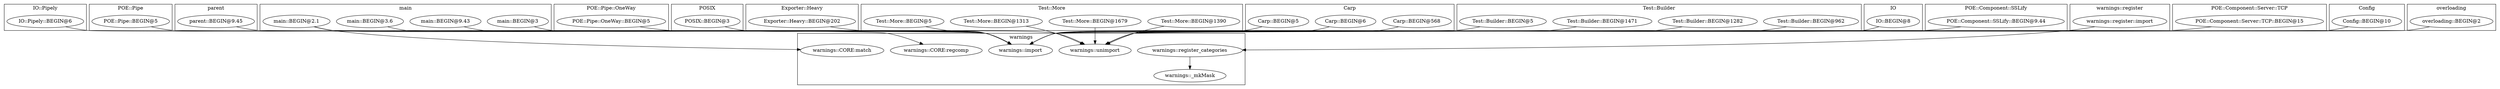 digraph {
graph [overlap=false]
subgraph cluster_IO_Pipely {
	label="IO::Pipely";
	"IO::Pipely::BEGIN@6";
}
subgraph cluster_POE_Pipe {
	label="POE::Pipe";
	"POE::Pipe::BEGIN@5";
}
subgraph cluster_parent {
	label="parent";
	"parent::BEGIN@9.45";
}
subgraph cluster_main {
	label="main";
	"main::BEGIN@3";
	"main::BEGIN@2.1";
	"main::BEGIN@9.43";
	"main::BEGIN@3.6";
}
subgraph cluster_POE_Pipe_OneWay {
	label="POE::Pipe::OneWay";
	"POE::Pipe::OneWay::BEGIN@5";
}
subgraph cluster_POSIX {
	label="POSIX";
	"POSIX::BEGIN@3";
}
subgraph cluster_Exporter_Heavy {
	label="Exporter::Heavy";
	"Exporter::Heavy::BEGIN@202";
}
subgraph cluster_Test_More {
	label="Test::More";
	"Test::More::BEGIN@1390";
	"Test::More::BEGIN@5";
	"Test::More::BEGIN@1679";
	"Test::More::BEGIN@1313";
}
subgraph cluster_Carp {
	label="Carp";
	"Carp::BEGIN@5";
	"Carp::BEGIN@568";
	"Carp::BEGIN@6";
}
subgraph cluster_Test_Builder {
	label="Test::Builder";
	"Test::Builder::BEGIN@962";
	"Test::Builder::BEGIN@1282";
	"Test::Builder::BEGIN@1471";
	"Test::Builder::BEGIN@5";
}
subgraph cluster_IO {
	label="IO";
	"IO::BEGIN@8";
}
subgraph cluster_warnings {
	label="warnings";
	"warnings::_mkMask";
	"warnings::register_categories";
	"warnings::unimport";
	"warnings::CORE:match";
	"warnings::import";
	"warnings::CORE:regcomp";
}
subgraph cluster_POE_Component_SSLify {
	label="POE::Component::SSLify";
	"POE::Component::SSLify::BEGIN@9.44";
}
subgraph cluster_warnings_register {
	label="warnings::register";
	"warnings::register::import";
}
subgraph cluster_POE_Component_Server_TCP {
	label="POE::Component::Server::TCP";
	"POE::Component::Server::TCP::BEGIN@15";
}
subgraph cluster_Config {
	label="Config";
	"Config::BEGIN@10";
}
subgraph cluster_overloading {
	label="overloading";
	"overloading::BEGIN@2";
}
"warnings::register_categories" -> "warnings::_mkMask";
"warnings::register::import" -> "warnings::register_categories";
"Test::More::BEGIN@5" -> "warnings::import";
"Carp::BEGIN@5" -> "warnings::import";
"parent::BEGIN@9.45" -> "warnings::import";
"POE::Pipe::OneWay::BEGIN@5" -> "warnings::import";
"overloading::BEGIN@2" -> "warnings::import";
"POE::Pipe::BEGIN@5" -> "warnings::import";
"main::BEGIN@3.6" -> "warnings::import";
"main::BEGIN@3" -> "warnings::import";
"main::BEGIN@2.1" -> "warnings::import";
"main::BEGIN@9.43" -> "warnings::import";
"IO::BEGIN@8" -> "warnings::import";
"POE::Component::SSLify::BEGIN@9.44" -> "warnings::import";
"Config::BEGIN@10" -> "warnings::import";
"Test::Builder::BEGIN@5" -> "warnings::import";
"POSIX::BEGIN@3" -> "warnings::import";
"IO::Pipely::BEGIN@6" -> "warnings::import";
"Test::Builder::BEGIN@962" -> "warnings::unimport";
"Test::More::BEGIN@1390" -> "warnings::unimport";
"Test::More::BEGIN@1313" -> "warnings::unimport";
"Test::Builder::BEGIN@1471" -> "warnings::unimport";
"Carp::BEGIN@6" -> "warnings::unimport";
"Carp::BEGIN@568" -> "warnings::unimport";
"Test::Builder::BEGIN@1282" -> "warnings::unimport";
"POE::Component::Server::TCP::BEGIN@15" -> "warnings::unimport";
"Exporter::Heavy::BEGIN@202" -> "warnings::unimport";
"Test::More::BEGIN@1679" -> "warnings::unimport";
"main::BEGIN@2.1" -> "warnings::CORE:match";
"main::BEGIN@2.1" -> "warnings::CORE:regcomp";
}
